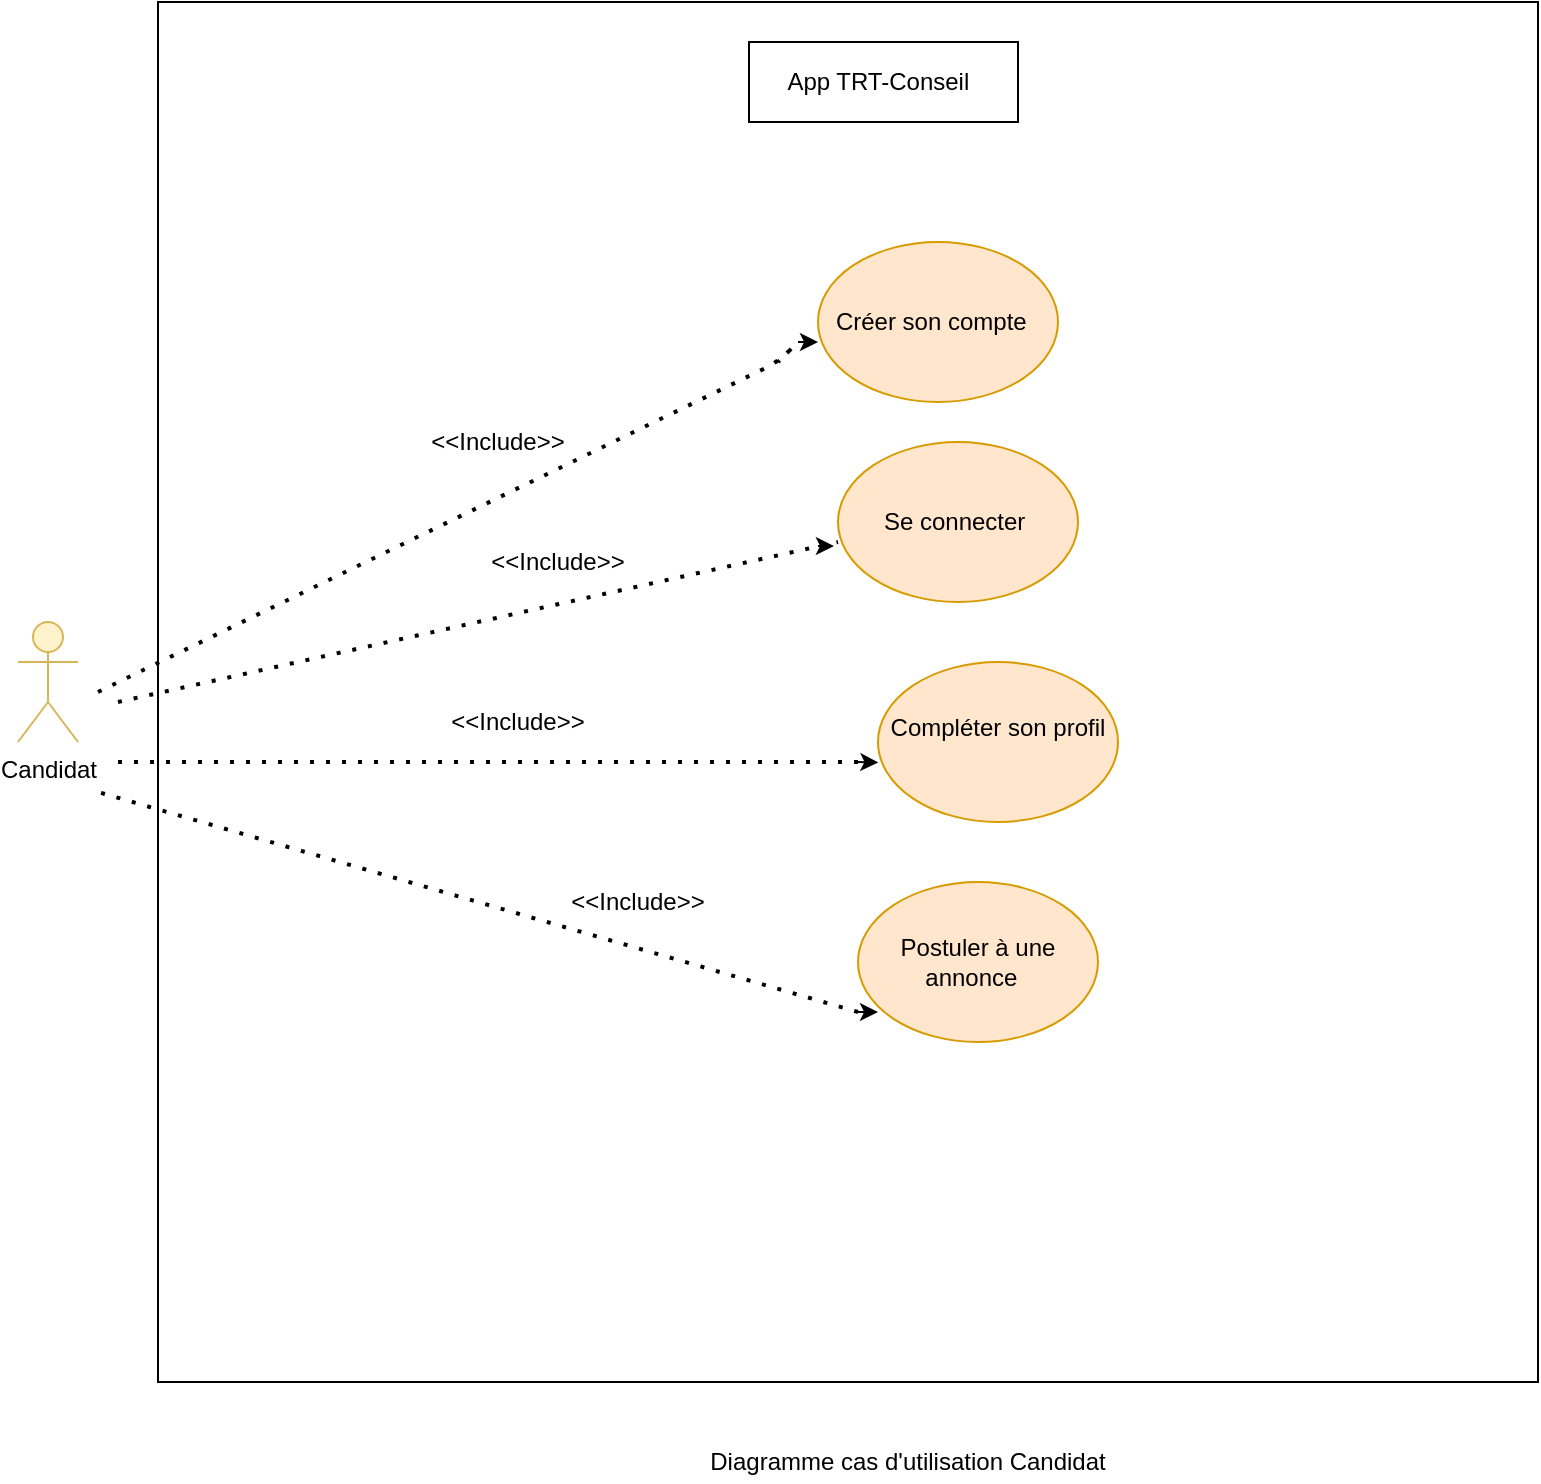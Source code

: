 <mxfile version="13.9.9" type="device"><diagram id="L9nEKrH9fDff46-qraED" name="Page-1"><mxGraphModel dx="1086" dy="806" grid="1" gridSize="10" guides="1" tooltips="1" connect="1" arrows="1" fold="1" page="1" pageScale="1" pageWidth="827" pageHeight="1169" math="0" shadow="0"><root><mxCell id="0"/><mxCell id="1" parent="0"/><mxCell id="coZYG42Kfkdc2cOWFqG0-1" value="" style="whiteSpace=wrap;html=1;aspect=fixed;" parent="1" vertex="1"><mxGeometry x="120" y="80" width="690" height="690" as="geometry"/></mxCell><mxCell id="coZYG42Kfkdc2cOWFqG0-3" value="Candidat" style="shape=umlActor;verticalLabelPosition=bottom;verticalAlign=top;html=1;outlineConnect=0;fillColor=#fff2cc;strokeColor=#d6b656;" parent="1" vertex="1"><mxGeometry x="50" y="390" width="30" height="60" as="geometry"/></mxCell><mxCell id="coZYG42Kfkdc2cOWFqG0-5" value="&amp;nbsp;&lt;span class=&quot;fontstyle0&quot;&gt;Se connecter&lt;/span&gt;&amp;nbsp;&amp;nbsp;" style="ellipse;whiteSpace=wrap;html=1;fillColor=#ffe6cc;strokeColor=#d79b00;" parent="1" vertex="1"><mxGeometry x="460" y="300" width="120" height="80" as="geometry"/></mxCell><mxCell id="coZYG42Kfkdc2cOWFqG0-7" value="&lt;span class=&quot;fontstyle0&quot;&gt;Créer son compte&lt;/span&gt;&amp;nbsp;&amp;nbsp;" style="ellipse;whiteSpace=wrap;html=1;fillColor=#ffe6cc;strokeColor=#d79b00;" parent="1" vertex="1"><mxGeometry x="450" y="200" width="120" height="80" as="geometry"/></mxCell><mxCell id="coZYG42Kfkdc2cOWFqG0-9" value="&#10;&#10;&#10;&lt;span class=&quot;fontstyle0&quot;&gt;Compléter son profil&lt;/span&gt; &#10;&lt;br style=&quot;font-style: normal; font-variant: normal; font-weight: normal; letter-spacing: normal; line-height: normal; text-indent: 0px; text-transform: none; word-spacing: 0px;&quot;&gt;&#10;&#10;&#10;" style="ellipse;whiteSpace=wrap;html=1;fillColor=#ffe6cc;strokeColor=#d79b00;" parent="1" vertex="1"><mxGeometry x="480" y="410" width="120" height="80" as="geometry"/></mxCell><mxCell id="coZYG42Kfkdc2cOWFqG0-13" value="" style="endArrow=none;dashed=1;html=1;dashPattern=1 3;strokeWidth=2;" parent="1" edge="1"><mxGeometry width="50" height="50" relative="1" as="geometry"><mxPoint x="90" y="425" as="sourcePoint"/><mxPoint x="430" y="260" as="targetPoint"/><Array as="points"><mxPoint x="430" y="260"/><mxPoint x="440" y="250"/></Array></mxGeometry></mxCell><mxCell id="coZYG42Kfkdc2cOWFqG0-15" value="&amp;lt;&amp;lt;Include&amp;gt;&amp;gt;" style="text;html=1;strokeColor=none;fillColor=none;align=center;verticalAlign=middle;whiteSpace=wrap;rounded=0;" parent="1" vertex="1"><mxGeometry x="270" y="290" width="40" height="20" as="geometry"/></mxCell><mxCell id="coZYG42Kfkdc2cOWFqG0-25" value="" style="endArrow=none;dashed=1;html=1;dashPattern=1 3;strokeWidth=2;" parent="1" edge="1"><mxGeometry width="50" height="50" relative="1" as="geometry"><mxPoint x="100" y="430" as="sourcePoint"/><mxPoint x="460" y="350" as="targetPoint"/></mxGeometry></mxCell><mxCell id="coZYG42Kfkdc2cOWFqG0-29" value="" style="endArrow=none;dashed=1;html=1;dashPattern=1 3;strokeWidth=2;" parent="1" edge="1"><mxGeometry width="50" height="50" relative="1" as="geometry"><mxPoint x="100" y="460" as="sourcePoint"/><mxPoint x="470" y="460" as="targetPoint"/></mxGeometry></mxCell><mxCell id="MzvG0PvO_EiqAPWJ68Kj-2" value="&amp;lt;&amp;lt;Include&amp;gt;&amp;gt;" style="text;html=1;strokeColor=none;fillColor=none;align=center;verticalAlign=middle;whiteSpace=wrap;rounded=0;" parent="1" vertex="1"><mxGeometry x="300" y="350" width="40" height="20" as="geometry"/></mxCell><mxCell id="MzvG0PvO_EiqAPWJ68Kj-3" value="&amp;lt;&amp;lt;Include&amp;gt;&amp;gt;" style="text;html=1;strokeColor=none;fillColor=none;align=center;verticalAlign=middle;whiteSpace=wrap;rounded=0;" parent="1" vertex="1"><mxGeometry x="280" y="430" width="40" height="20" as="geometry"/></mxCell><mxCell id="O7CWDw0W7lOLxFAk1UeG-1" value="&lt;span class=&quot;fontstyle0&quot;&gt;App TRT-Conseil&lt;/span&gt;&amp;nbsp;&amp;nbsp;" style="rounded=0;whiteSpace=wrap;html=1;" parent="1" vertex="1"><mxGeometry x="415.5" y="100" width="134.5" height="40" as="geometry"/></mxCell><mxCell id="NosLLWUWRQZyIiFaGN8A-1" value="" style="endArrow=classic;html=1;entryX=0.522;entryY=0.551;entryDx=0;entryDy=0;entryPerimeter=0;" parent="1" target="coZYG42Kfkdc2cOWFqG0-1" edge="1"><mxGeometry width="50" height="50" relative="1" as="geometry"><mxPoint x="470" y="460" as="sourcePoint"/><mxPoint x="440" y="370" as="targetPoint"/></mxGeometry></mxCell><mxCell id="NosLLWUWRQZyIiFaGN8A-2" value="" style="endArrow=classic;html=1;entryX=-0.017;entryY=0.65;entryDx=0;entryDy=0;entryPerimeter=0;" parent="1" target="coZYG42Kfkdc2cOWFqG0-5" edge="1"><mxGeometry width="50" height="50" relative="1" as="geometry"><mxPoint x="450" y="352" as="sourcePoint"/><mxPoint x="440" y="370" as="targetPoint"/></mxGeometry></mxCell><mxCell id="NosLLWUWRQZyIiFaGN8A-3" value="" style="endArrow=classic;html=1;" parent="1" edge="1"><mxGeometry width="50" height="50" relative="1" as="geometry"><mxPoint x="440" y="250" as="sourcePoint"/><mxPoint x="450" y="250" as="targetPoint"/></mxGeometry></mxCell><mxCell id="iFZJX-As6bz1gCho1tAT-3" value="&lt;span class=&quot;fontstyle0&quot;&gt;Postuler à une annonce&lt;/span&gt;&amp;nbsp;&amp;nbsp;" style="ellipse;whiteSpace=wrap;html=1;fillColor=#ffe6cc;strokeColor=#d79b00;" vertex="1" parent="1"><mxGeometry x="470" y="520" width="120" height="80" as="geometry"/></mxCell><mxCell id="iFZJX-As6bz1gCho1tAT-4" value="" style="endArrow=none;dashed=1;html=1;dashPattern=1 3;strokeWidth=2;" edge="1" parent="1"><mxGeometry width="50" height="50" relative="1" as="geometry"><mxPoint x="470" y="585" as="sourcePoint"/><mxPoint x="90" y="475" as="targetPoint"/></mxGeometry></mxCell><mxCell id="iFZJX-As6bz1gCho1tAT-5" value="&amp;lt;&amp;lt;Include&amp;gt;&amp;gt;" style="text;html=1;strokeColor=none;fillColor=none;align=center;verticalAlign=middle;whiteSpace=wrap;rounded=0;" vertex="1" parent="1"><mxGeometry x="340" y="520" width="40" height="20" as="geometry"/></mxCell><mxCell id="iFZJX-As6bz1gCho1tAT-6" value="" style="endArrow=classic;html=1;" edge="1" parent="1"><mxGeometry width="50" height="50" relative="1" as="geometry"><mxPoint x="470" y="585" as="sourcePoint"/><mxPoint x="480" y="585" as="targetPoint"/></mxGeometry></mxCell><mxCell id="iFZJX-As6bz1gCho1tAT-7" value="Diagramme cas d'utilisation Candidat" style="text;html=1;strokeColor=none;fillColor=none;align=center;verticalAlign=middle;whiteSpace=wrap;rounded=0;" vertex="1" parent="1"><mxGeometry x="370" y="800" width="250" height="20" as="geometry"/></mxCell></root></mxGraphModel></diagram></mxfile>